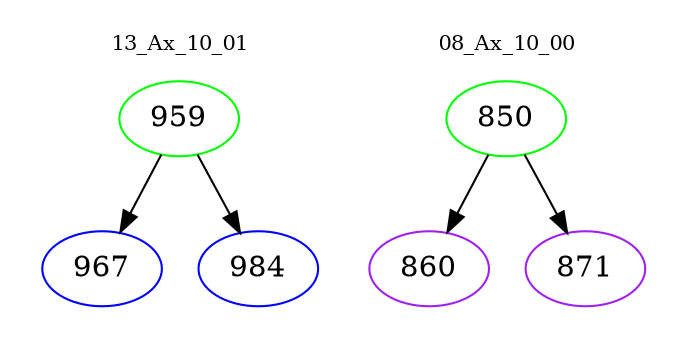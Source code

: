 digraph{
subgraph cluster_0 {
color = white
label = "13_Ax_10_01";
fontsize=10;
T0_959 [label="959", color="green"]
T0_959 -> T0_967 [color="black"]
T0_967 [label="967", color="blue"]
T0_959 -> T0_984 [color="black"]
T0_984 [label="984", color="blue"]
}
subgraph cluster_1 {
color = white
label = "08_Ax_10_00";
fontsize=10;
T1_850 [label="850", color="green"]
T1_850 -> T1_860 [color="black"]
T1_860 [label="860", color="purple"]
T1_850 -> T1_871 [color="black"]
T1_871 [label="871", color="purple"]
}
}
